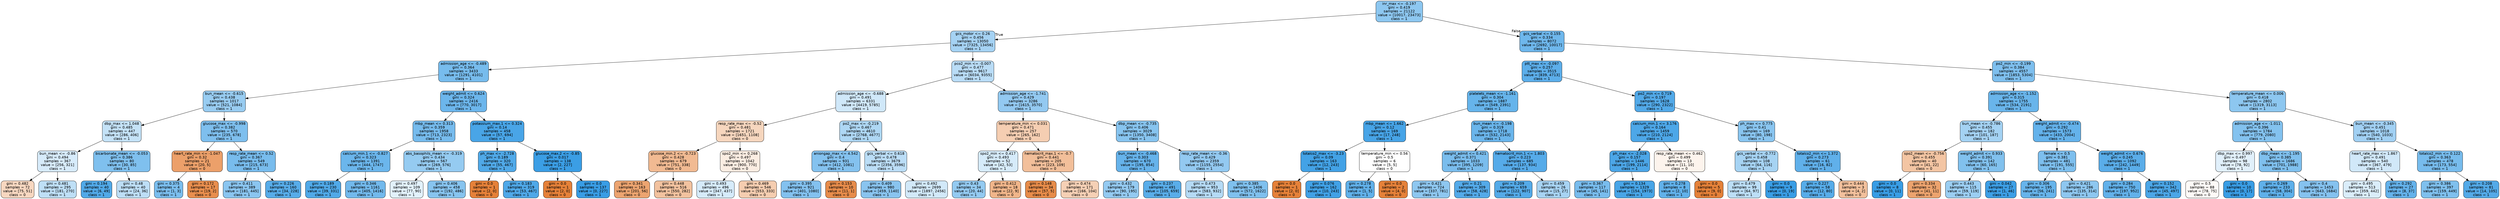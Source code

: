 digraph Tree {
node [shape=box, style="filled, rounded", color="black", fontname="helvetica"] ;
edge [fontname="helvetica"] ;
0 [label="inr_max <= -0.197\ngini = 0.419\nsamples = 21122\nvalue = [10017, 23473]\nclass = 1", fillcolor="#8dc7f0"] ;
1 [label="gcs_motor <= 0.26\ngini = 0.456\nsamples = 13050\nvalue = [7325, 13456]\nclass = 1", fillcolor="#a5d2f3"] ;
0 -> 1 [labeldistance=2.5, labelangle=45, headlabel="True"] ;
2 [label="admission_age <= -0.489\ngini = 0.364\nsamples = 3433\nvalue = [1291, 4101]\nclass = 1", fillcolor="#77bced"] ;
1 -> 2 ;
3 [label="bun_mean <= -0.615\ngini = 0.438\nsamples = 1017\nvalue = [521, 1084]\nclass = 1", fillcolor="#98ccf1"] ;
2 -> 3 ;
4 [label="dbp_max <= 1.048\ngini = 0.485\nsamples = 447\nvalue = [286, 406]\nclass = 1", fillcolor="#c4e2f7"] ;
3 -> 4 ;
5 [label="bun_mean <= -0.86\ngini = 0.494\nsamples = 367\nvalue = [256, 321]\nclass = 1", fillcolor="#d7ebfa"] ;
4 -> 5 ;
6 [label="gini = 0.482\nsamples = 72\nvalue = [75, 51]\nclass = 0", fillcolor="#f7d7c0"] ;
5 -> 6 ;
7 [label="gini = 0.481\nsamples = 295\nvalue = [181, 270]\nclass = 1", fillcolor="#bedff6"] ;
5 -> 7 ;
8 [label="bicarbonate_mean <= -0.053\ngini = 0.386\nsamples = 80\nvalue = [30, 85]\nclass = 1", fillcolor="#7fc0ee"] ;
4 -> 8 ;
9 [label="gini = 0.194\nsamples = 40\nvalue = [6, 49]\nclass = 1", fillcolor="#51a9e8"] ;
8 -> 9 ;
10 [label="gini = 0.48\nsamples = 40\nvalue = [24, 36]\nclass = 1", fillcolor="#bddef6"] ;
8 -> 10 ;
11 [label="glucose_max <= -0.998\ngini = 0.382\nsamples = 570\nvalue = [235, 678]\nclass = 1", fillcolor="#7ebfee"] ;
3 -> 11 ;
12 [label="heart_rate_min <= -1.047\ngini = 0.32\nsamples = 21\nvalue = [20, 5]\nclass = 0", fillcolor="#eca06a"] ;
11 -> 12 ;
13 [label="gini = 0.375\nsamples = 4\nvalue = [1, 3]\nclass = 1", fillcolor="#7bbeee"] ;
12 -> 13 ;
14 [label="gini = 0.172\nsamples = 17\nvalue = [19, 2]\nclass = 0", fillcolor="#e88e4e"] ;
12 -> 14 ;
15 [label="resp_rate_mean <= 0.52\ngini = 0.367\nsamples = 549\nvalue = [215, 673]\nclass = 1", fillcolor="#78bced"] ;
11 -> 15 ;
16 [label="gini = 0.411\nsamples = 389\nvalue = [181, 445]\nclass = 1", fillcolor="#8ac5f0"] ;
15 -> 16 ;
17 [label="gini = 0.226\nsamples = 160\nvalue = [34, 228]\nclass = 1", fillcolor="#57ace9"] ;
15 -> 17 ;
18 [label="weight_admit <= 0.624\ngini = 0.324\nsamples = 2416\nvalue = [770, 3017]\nclass = 1", fillcolor="#6cb6ec"] ;
2 -> 18 ;
19 [label="mbp_mean <= 0.313\ngini = 0.359\nsamples = 1958\nvalue = [713, 2323]\nclass = 1", fillcolor="#76bbed"] ;
18 -> 19 ;
20 [label="calcium_min.1 <= -0.827\ngini = 0.323\nsamples = 1391\nvalue = [444, 1747]\nclass = 1", fillcolor="#6bb6ec"] ;
19 -> 20 ;
21 [label="gini = 0.189\nsamples = 230\nvalue = [39, 331]\nclass = 1", fillcolor="#50a9e8"] ;
20 -> 21 ;
22 [label="gini = 0.346\nsamples = 1161\nvalue = [405, 1416]\nclass = 1", fillcolor="#72b9ec"] ;
20 -> 22 ;
23 [label="abs_basophils_mean <= -0.319\ngini = 0.434\nsamples = 567\nvalue = [269, 576]\nclass = 1", fillcolor="#95cbf1"] ;
19 -> 23 ;
24 [label="gini = 0.497\nsamples = 109\nvalue = [77, 90]\nclass = 1", fillcolor="#e2f1fb"] ;
23 -> 24 ;
25 [label="gini = 0.406\nsamples = 458\nvalue = [192, 486]\nclass = 1", fillcolor="#87c4ef"] ;
23 -> 25 ;
26 [label="potassium_max.1 <= 0.324\ngini = 0.14\nsamples = 458\nvalue = [57, 694]\nclass = 1", fillcolor="#49a5e7"] ;
18 -> 26 ;
27 [label="ph_max <= -2.728\ngini = 0.189\nsamples = 320\nvalue = [55, 467]\nclass = 1", fillcolor="#50a9e8"] ;
26 -> 27 ;
28 [label="gini = 0.0\nsamples = 1\nvalue = [2, 0]\nclass = 0", fillcolor="#e58139"] ;
27 -> 28 ;
29 [label="gini = 0.183\nsamples = 319\nvalue = [53, 467]\nclass = 1", fillcolor="#4fa8e8"] ;
27 -> 29 ;
30 [label="glucose_max.2 <= -0.85\ngini = 0.017\nsamples = 138\nvalue = [2, 227]\nclass = 1", fillcolor="#3b9ee5"] ;
26 -> 30 ;
31 [label="gini = 0.0\nsamples = 1\nvalue = [2, 0]\nclass = 0", fillcolor="#e58139"] ;
30 -> 31 ;
32 [label="gini = 0.0\nsamples = 137\nvalue = [0, 227]\nclass = 1", fillcolor="#399de5"] ;
30 -> 32 ;
33 [label="pco2_min <= -0.007\ngini = 0.477\nsamples = 9617\nvalue = [6034, 9355]\nclass = 1", fillcolor="#b9dcf6"] ;
1 -> 33 ;
34 [label="admission_age <= -0.688\ngini = 0.491\nsamples = 6331\nvalue = [4419, 5785]\nclass = 1", fillcolor="#d0e8f9"] ;
33 -> 34 ;
35 [label="resp_rate_max <= -0.52\ngini = 0.481\nsamples = 1721\nvalue = [1651, 1108]\nclass = 0", fillcolor="#f6d6be"] ;
34 -> 35 ;
36 [label="glucose_min.2 <= -0.723\ngini = 0.428\nsamples = 679\nvalue = [751, 338]\nclass = 0", fillcolor="#f1ba92"] ;
35 -> 36 ;
37 [label="gini = 0.341\nsamples = 163\nvalue = [201, 56]\nclass = 0", fillcolor="#eca470"] ;
36 -> 37 ;
38 [label="gini = 0.448\nsamples = 516\nvalue = [550, 282]\nclass = 0", fillcolor="#f2c29f"] ;
36 -> 38 ;
39 [label="spo2_min <= 0.268\ngini = 0.497\nsamples = 1042\nvalue = [900, 770]\nclass = 0", fillcolor="#fbede2"] ;
35 -> 39 ;
40 [label="gini = 0.493\nsamples = 496\nvalue = [347, 437]\nclass = 1", fillcolor="#d6ebfa"] ;
39 -> 40 ;
41 [label="gini = 0.469\nsamples = 546\nvalue = [553, 333]\nclass = 0", fillcolor="#f5cdb0"] ;
39 -> 41 ;
42 [label="po2_max <= -0.219\ngini = 0.467\nsamples = 4610\nvalue = [2768, 4677]\nclass = 1", fillcolor="#aed7f4"] ;
34 -> 42 ;
43 [label="aniongap_max <= 4.542\ngini = 0.4\nsamples = 931\nvalue = [412, 1081]\nclass = 1", fillcolor="#84c2ef"] ;
42 -> 43 ;
44 [label="gini = 0.395\nsamples = 921\nvalue = [401, 1080]\nclass = 1", fillcolor="#83c1ef"] ;
43 -> 44 ;
45 [label="gini = 0.153\nsamples = 10\nvalue = [11, 1]\nclass = 0", fillcolor="#e78c4b"] ;
43 -> 45 ;
46 [label="gcs_verbal <= 0.618\ngini = 0.478\nsamples = 3679\nvalue = [2356, 3596]\nclass = 1", fillcolor="#bbddf6"] ;
42 -> 46 ;
47 [label="gini = 0.409\nsamples = 980\nvalue = [459, 1140]\nclass = 1", fillcolor="#89c4ef"] ;
46 -> 47 ;
48 [label="gini = 0.492\nsamples = 2699\nvalue = [1897, 2456]\nclass = 1", fillcolor="#d2e9f9"] ;
46 -> 48 ;
49 [label="admission_age <= -1.741\ngini = 0.429\nsamples = 3286\nvalue = [1615, 3570]\nclass = 1", fillcolor="#93c9f1"] ;
33 -> 49 ;
50 [label="temperature_min <= 0.031\ngini = 0.471\nsamples = 257\nvalue = [265, 162]\nclass = 0", fillcolor="#f5ceb2"] ;
49 -> 50 ;
51 [label="spo2_min <= 0.417\ngini = 0.493\nsamples = 52\nvalue = [42, 53]\nclass = 1", fillcolor="#d6ebfa"] ;
50 -> 51 ;
52 [label="gini = 0.43\nsamples = 34\nvalue = [20, 44]\nclass = 1", fillcolor="#93caf1"] ;
51 -> 52 ;
53 [label="gini = 0.412\nsamples = 18\nvalue = [22, 9]\nclass = 0", fillcolor="#f0b58a"] ;
51 -> 53 ;
54 [label="hematocrit_max.1 <= -0.7\ngini = 0.441\nsamples = 205\nvalue = [223, 109]\nclass = 0", fillcolor="#f2bf9a"] ;
50 -> 54 ;
55 [label="gini = 0.148\nsamples = 34\nvalue = [57, 5]\nclass = 0", fillcolor="#e78c4a"] ;
54 -> 55 ;
56 [label="gini = 0.474\nsamples = 171\nvalue = [166, 104]\nclass = 0", fillcolor="#f5d0b5"] ;
54 -> 56 ;
57 [label="dbp_mean <= -0.735\ngini = 0.406\nsamples = 3029\nvalue = [1350, 3408]\nclass = 1", fillcolor="#87c4ef"] ;
49 -> 57 ;
58 [label="bun_mean <= -0.468\ngini = 0.303\nsamples = 670\nvalue = [195, 854]\nclass = 1", fillcolor="#66b3eb"] ;
57 -> 58 ;
59 [label="gini = 0.432\nsamples = 179\nvalue = [90, 195]\nclass = 1", fillcolor="#94caf1"] ;
58 -> 59 ;
60 [label="gini = 0.237\nsamples = 491\nvalue = [105, 659]\nclass = 1", fillcolor="#59ade9"] ;
58 -> 60 ;
61 [label="resp_rate_mean <= -0.36\ngini = 0.429\nsamples = 2359\nvalue = [1155, 2554]\nclass = 1", fillcolor="#93c9f1"] ;
57 -> 61 ;
62 [label="gini = 0.473\nsamples = 953\nvalue = [583, 932]\nclass = 1", fillcolor="#b5daf5"] ;
61 -> 62 ;
63 [label="gini = 0.385\nsamples = 1406\nvalue = [572, 1622]\nclass = 1", fillcolor="#7fc0ee"] ;
61 -> 63 ;
64 [label="gcs_verbal <= 0.155\ngini = 0.334\nsamples = 8072\nvalue = [2692, 10017]\nclass = 1", fillcolor="#6eb7ec"] ;
0 -> 64 [labeldistance=2.5, labelangle=-45, headlabel="False"] ;
65 [label="ptt_max <= -0.097\ngini = 0.257\nsamples = 3515\nvalue = [839, 4713]\nclass = 1", fillcolor="#5caeea"] ;
64 -> 65 ;
66 [label="platelets_mean <= -1.161\ngini = 0.304\nsamples = 1887\nvalue = [549, 2391]\nclass = 1", fillcolor="#66b4eb"] ;
65 -> 66 ;
67 [label="mbp_mean <= 1.662\ngini = 0.12\nsamples = 169\nvalue = [17, 248]\nclass = 1", fillcolor="#47a4e7"] ;
66 -> 67 ;
68 [label="totalco2_max <= -3.23\ngini = 0.09\nsamples = 163\nvalue = [12, 243]\nclass = 1", fillcolor="#43a2e6"] ;
67 -> 68 ;
69 [label="gini = 0.0\nsamples = 1\nvalue = [2, 0]\nclass = 0", fillcolor="#e58139"] ;
68 -> 69 ;
70 [label="gini = 0.076\nsamples = 162\nvalue = [10, 243]\nclass = 1", fillcolor="#41a1e6"] ;
68 -> 70 ;
71 [label="temperature_min <= 0.56\ngini = 0.5\nsamples = 6\nvalue = [5, 5]\nclass = 0", fillcolor="#ffffff"] ;
67 -> 71 ;
72 [label="gini = 0.278\nsamples = 4\nvalue = [1, 5]\nclass = 1", fillcolor="#61b1ea"] ;
71 -> 72 ;
73 [label="gini = 0.0\nsamples = 2\nvalue = [4, 0]\nclass = 0", fillcolor="#e58139"] ;
71 -> 73 ;
74 [label="bun_mean <= -0.198\ngini = 0.319\nsamples = 1718\nvalue = [532, 2143]\nclass = 1", fillcolor="#6ab5eb"] ;
66 -> 74 ;
75 [label="weight_admit <= 0.421\ngini = 0.371\nsamples = 1033\nvalue = [395, 1209]\nclass = 1", fillcolor="#7abded"] ;
74 -> 75 ;
76 [label="gini = 0.421\nsamples = 724\nvalue = [337, 781]\nclass = 1", fillcolor="#8ec7f0"] ;
75 -> 76 ;
77 [label="gini = 0.21\nsamples = 309\nvalue = [58, 428]\nclass = 1", fillcolor="#54aae9"] ;
75 -> 77 ;
78 [label="hematocrit_min.1 <= 1.803\ngini = 0.223\nsamples = 685\nvalue = [137, 934]\nclass = 1", fillcolor="#56abe9"] ;
74 -> 78 ;
79 [label="gini = 0.209\nsamples = 659\nvalue = [122, 907]\nclass = 1", fillcolor="#54aae8"] ;
78 -> 79 ;
80 [label="gini = 0.459\nsamples = 26\nvalue = [15, 27]\nclass = 1", fillcolor="#a7d3f3"] ;
78 -> 80 ;
81 [label="po2_min <= 0.719\ngini = 0.197\nsamples = 1628\nvalue = [290, 2322]\nclass = 1", fillcolor="#52a9e8"] ;
65 -> 81 ;
82 [label="calcium_min.1 <= 3.176\ngini = 0.164\nsamples = 1459\nvalue = [210, 2124]\nclass = 1", fillcolor="#4da7e8"] ;
81 -> 82 ;
83 [label="ph_max <= -2.028\ngini = 0.157\nsamples = 1446\nvalue = [199, 2114]\nclass = 1", fillcolor="#4ca6e7"] ;
82 -> 83 ;
84 [label="gini = 0.367\nsamples = 117\nvalue = [45, 141]\nclass = 1", fillcolor="#78bced"] ;
83 -> 84 ;
85 [label="gini = 0.134\nsamples = 1329\nvalue = [154, 1973]\nclass = 1", fillcolor="#48a5e7"] ;
83 -> 85 ;
86 [label="resp_rate_mean <= 0.462\ngini = 0.499\nsamples = 13\nvalue = [11, 10]\nclass = 0", fillcolor="#fdf4ed"] ;
82 -> 86 ;
87 [label="gini = 0.278\nsamples = 8\nvalue = [2, 10]\nclass = 1", fillcolor="#61b1ea"] ;
86 -> 87 ;
88 [label="gini = 0.0\nsamples = 5\nvalue = [9, 0]\nclass = 0", fillcolor="#e58139"] ;
86 -> 88 ;
89 [label="ph_max <= 0.775\ngini = 0.41\nsamples = 169\nvalue = [80, 198]\nclass = 1", fillcolor="#89c5f0"] ;
81 -> 89 ;
90 [label="gcs_verbal <= -0.772\ngini = 0.458\nsamples = 108\nvalue = [64, 116]\nclass = 1", fillcolor="#a6d3f3"] ;
89 -> 90 ;
91 [label="gini = 0.479\nsamples = 99\nvalue = [64, 97]\nclass = 1", fillcolor="#bcdef6"] ;
90 -> 91 ;
92 [label="gini = 0.0\nsamples = 9\nvalue = [0, 19]\nclass = 1", fillcolor="#399de5"] ;
90 -> 92 ;
93 [label="totalco2_min <= 1.372\ngini = 0.273\nsamples = 61\nvalue = [16, 82]\nclass = 1", fillcolor="#60b0ea"] ;
89 -> 93 ;
94 [label="gini = 0.227\nsamples = 58\nvalue = [12, 80]\nclass = 1", fillcolor="#57ace9"] ;
93 -> 94 ;
95 [label="gini = 0.444\nsamples = 3\nvalue = [4, 2]\nclass = 0", fillcolor="#f2c09c"] ;
93 -> 95 ;
96 [label="po2_min <= -0.199\ngini = 0.384\nsamples = 4557\nvalue = [1853, 5304]\nclass = 1", fillcolor="#7ebfee"] ;
64 -> 96 ;
97 [label="admission_age <= -1.152\ngini = 0.315\nsamples = 1755\nvalue = [534, 2191]\nclass = 1", fillcolor="#69b5eb"] ;
96 -> 97 ;
98 [label="bun_mean <= -0.786\ngini = 0.455\nsamples = 182\nvalue = [101, 187]\nclass = 1", fillcolor="#a4d2f3"] ;
97 -> 98 ;
99 [label="spo2_mean <= -0.756\ngini = 0.455\nsamples = 40\nvalue = [41, 22]\nclass = 0", fillcolor="#f3c5a3"] ;
98 -> 99 ;
100 [label="gini = 0.0\nsamples = 8\nvalue = [0, 11]\nclass = 1", fillcolor="#399de5"] ;
99 -> 100 ;
101 [label="gini = 0.334\nsamples = 32\nvalue = [41, 11]\nclass = 0", fillcolor="#eca36e"] ;
99 -> 101 ;
102 [label="weight_admit <= 0.933\ngini = 0.391\nsamples = 142\nvalue = [60, 165]\nclass = 1", fillcolor="#81c1ee"] ;
98 -> 102 ;
103 [label="gini = 0.443\nsamples = 115\nvalue = [59, 119]\nclass = 1", fillcolor="#9bcef2"] ;
102 -> 103 ;
104 [label="gini = 0.042\nsamples = 27\nvalue = [1, 46]\nclass = 1", fillcolor="#3d9fe6"] ;
102 -> 104 ;
105 [label="weight_admit <= -0.474\ngini = 0.292\nsamples = 1573\nvalue = [433, 2004]\nclass = 1", fillcolor="#64b2eb"] ;
97 -> 105 ;
106 [label="female <= 0.5\ngini = 0.381\nsamples = 481\nvalue = [191, 555]\nclass = 1", fillcolor="#7dbfee"] ;
105 -> 106 ;
107 [label="gini = 0.306\nsamples = 195\nvalue = [56, 241]\nclass = 1", fillcolor="#67b4eb"] ;
106 -> 107 ;
108 [label="gini = 0.421\nsamples = 286\nvalue = [135, 314]\nclass = 1", fillcolor="#8ec7f0"] ;
106 -> 108 ;
109 [label="weight_admit <= 0.676\ngini = 0.245\nsamples = 1092\nvalue = [242, 1449]\nclass = 1", fillcolor="#5aade9"] ;
105 -> 109 ;
110 [label="gini = 0.284\nsamples = 750\nvalue = [197, 952]\nclass = 1", fillcolor="#62b1ea"] ;
109 -> 110 ;
111 [label="gini = 0.152\nsamples = 342\nvalue = [45, 497]\nclass = 1", fillcolor="#4ba6e7"] ;
109 -> 111 ;
112 [label="temperature_mean <= 0.006\ngini = 0.418\nsamples = 2802\nvalue = [1319, 3113]\nclass = 1", fillcolor="#8dc7f0"] ;
96 -> 112 ;
113 [label="admission_age <= -1.011\ngini = 0.396\nsamples = 1784\nvalue = [779, 2080]\nclass = 1", fillcolor="#83c2ef"] ;
112 -> 113 ;
114 [label="dbp_max <= 0.997\ngini = 0.497\nsamples = 98\nvalue = [78, 92]\nclass = 1", fillcolor="#e1f0fb"] ;
113 -> 114 ;
115 [label="gini = 0.5\nsamples = 88\nvalue = [78, 75]\nclass = 0", fillcolor="#fefaf7"] ;
114 -> 115 ;
116 [label="gini = 0.0\nsamples = 10\nvalue = [0, 17]\nclass = 1", fillcolor="#399de5"] ;
114 -> 116 ;
117 [label="dbp_mean <= -1.195\ngini = 0.385\nsamples = 1686\nvalue = [701, 1988]\nclass = 1", fillcolor="#7fc0ee"] ;
113 -> 117 ;
118 [label="gini = 0.269\nsamples = 233\nvalue = [58, 304]\nclass = 1", fillcolor="#5fb0ea"] ;
117 -> 118 ;
119 [label="gini = 0.4\nsamples = 1453\nvalue = [643, 1684]\nclass = 1", fillcolor="#85c2ef"] ;
117 -> 119 ;
120 [label="bun_mean <= -0.345\ngini = 0.451\nsamples = 1018\nvalue = [540, 1033]\nclass = 1", fillcolor="#a1d0f3"] ;
112 -> 120 ;
121 [label="heart_rate_max <= 1.867\ngini = 0.491\nsamples = 540\nvalue = [367, 479]\nclass = 1", fillcolor="#d1e8f9"] ;
120 -> 121 ;
122 [label="gini = 0.495\nsamples = 513\nvalue = [359, 442]\nclass = 1", fillcolor="#daedfa"] ;
121 -> 122 ;
123 [label="gini = 0.292\nsamples = 27\nvalue = [8, 37]\nclass = 1", fillcolor="#64b2eb"] ;
121 -> 123 ;
124 [label="totalco2_min <= 0.122\ngini = 0.363\nsamples = 478\nvalue = [173, 554]\nclass = 1", fillcolor="#77bced"] ;
120 -> 124 ;
125 [label="gini = 0.386\nsamples = 397\nvalue = [159, 449]\nclass = 1", fillcolor="#7fc0ee"] ;
124 -> 125 ;
126 [label="gini = 0.208\nsamples = 81\nvalue = [14, 105]\nclass = 1", fillcolor="#53aae8"] ;
124 -> 126 ;
}